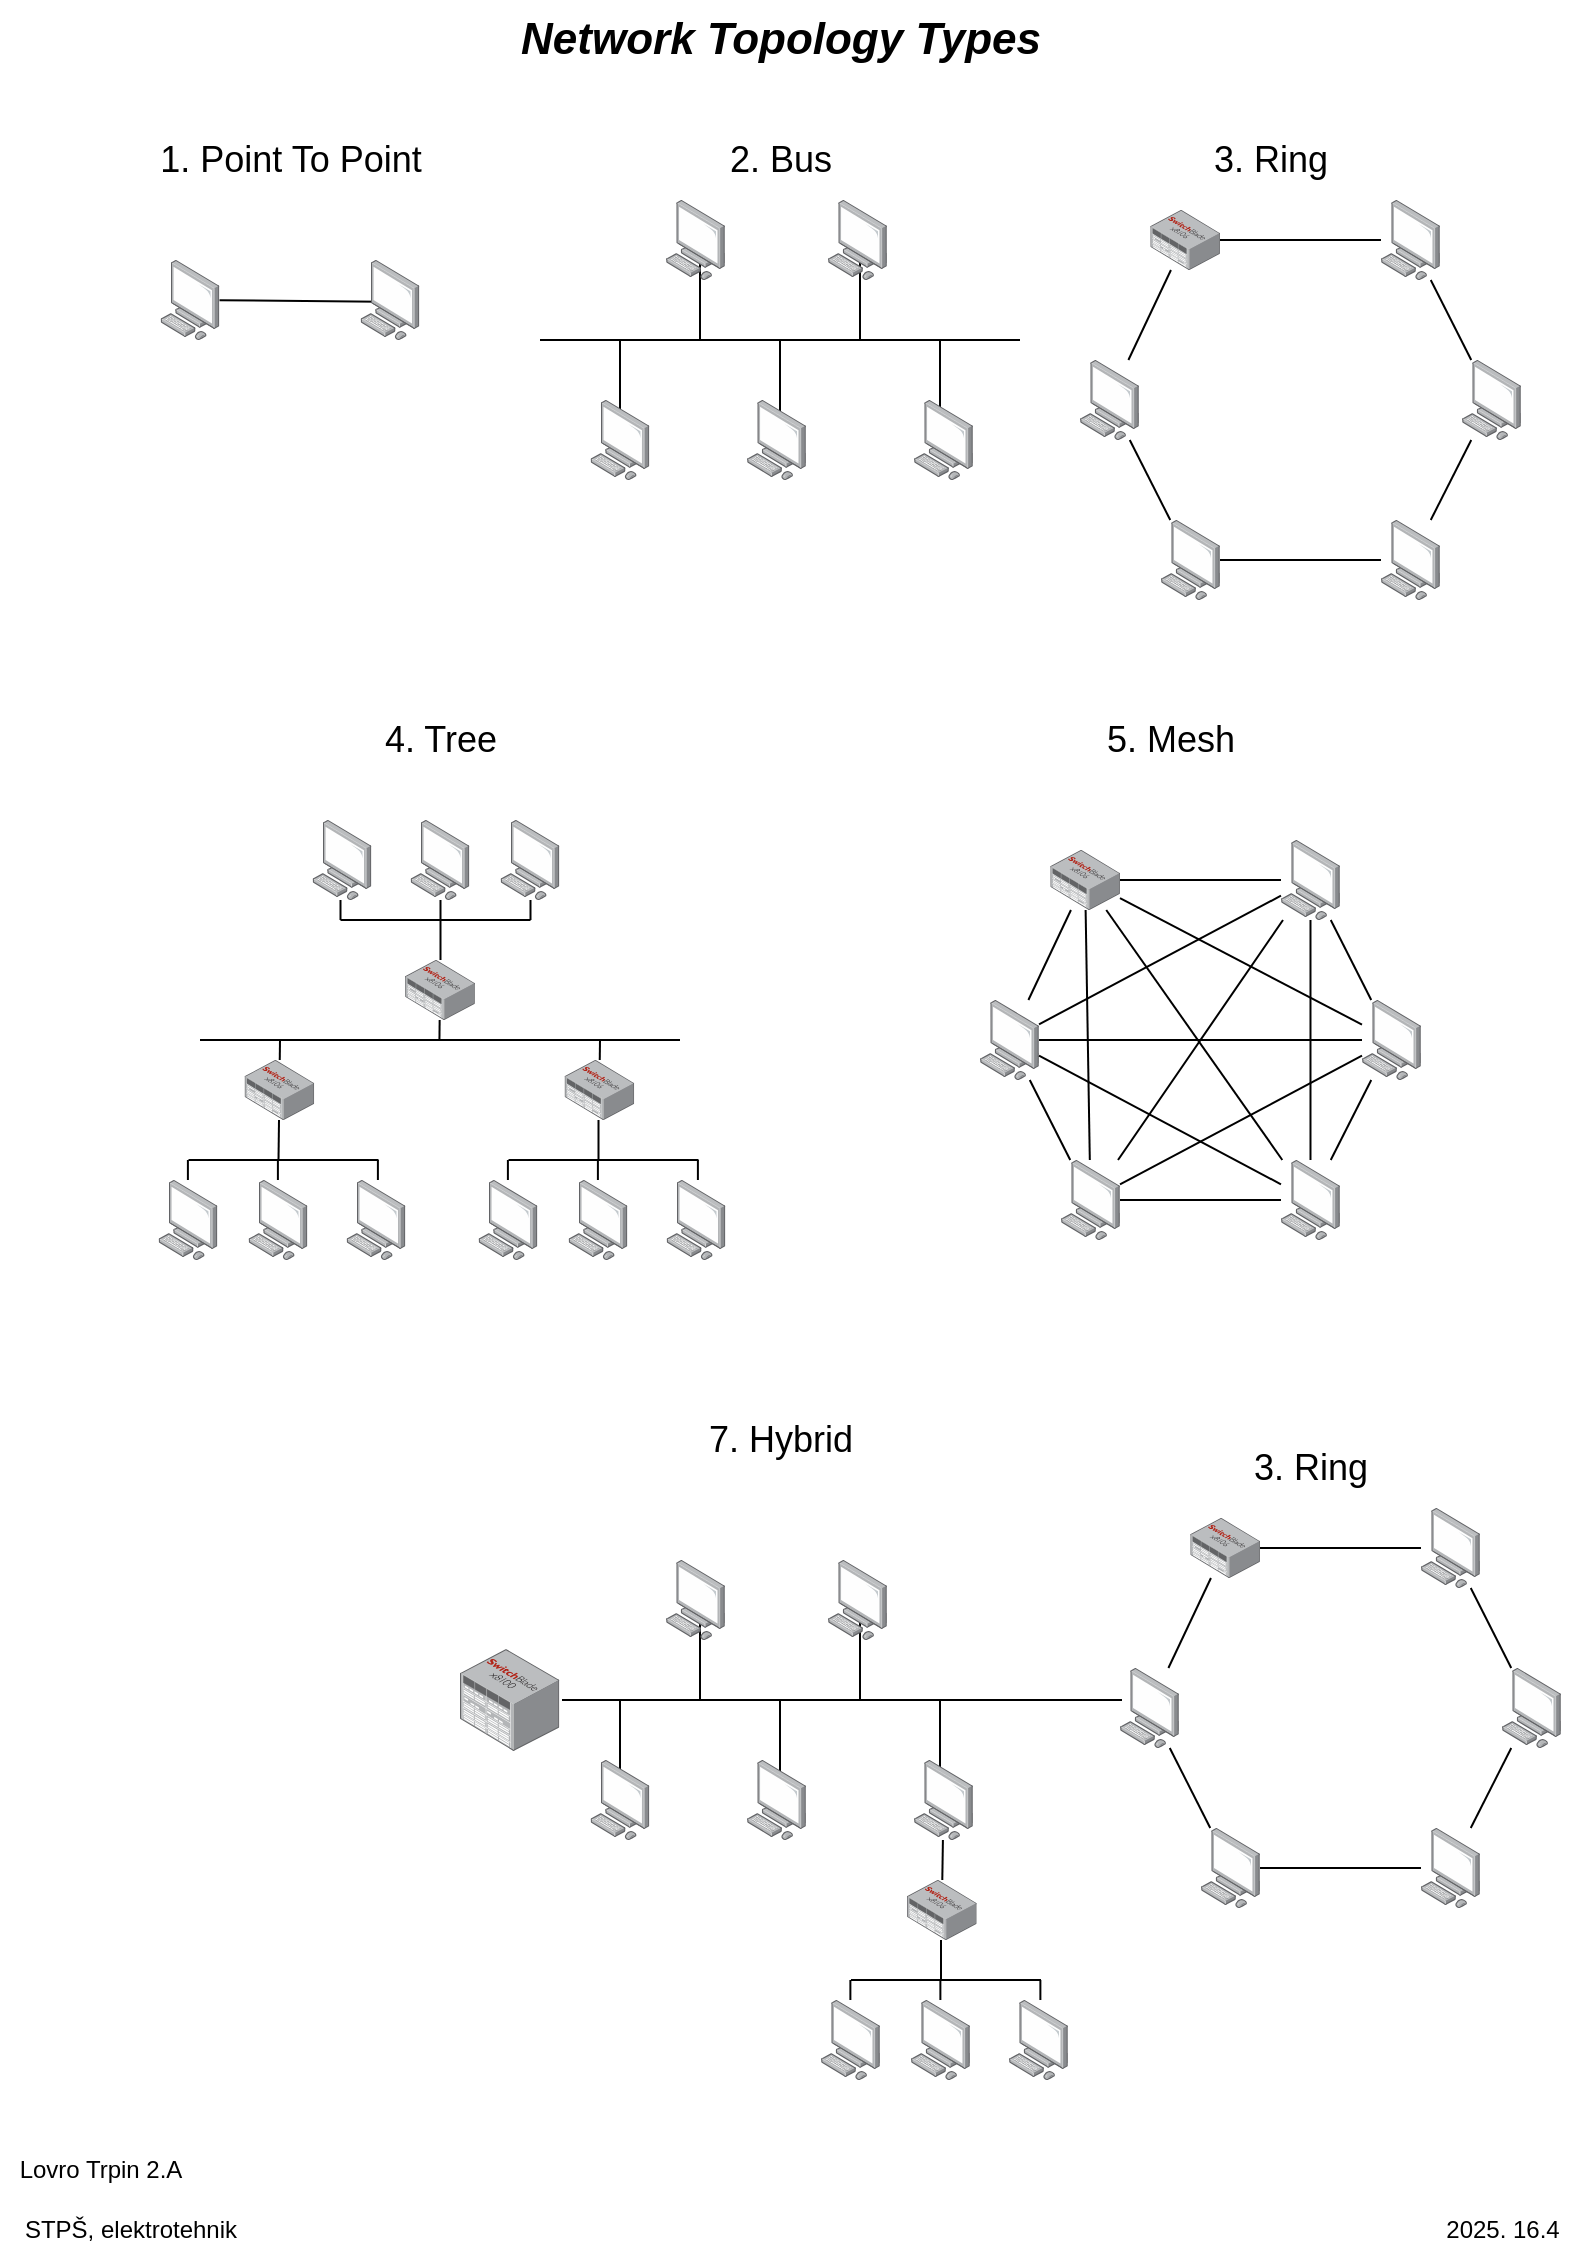 <mxfile version="26.2.12">
  <diagram name="Page-1" id="opfdp-dEq-lyO0Mdz7MI">
    <mxGraphModel dx="1503" dy="782" grid="1" gridSize="10" guides="1" tooltips="1" connect="1" arrows="1" fold="1" page="1" pageScale="1" pageWidth="827" pageHeight="1169" math="0" shadow="0">
      <root>
        <mxCell id="0" />
        <mxCell id="1" parent="0" />
        <mxCell id="h4ZPedd_NQfEWY4n9eUm-1" value="&lt;b&gt;&lt;font style=&quot;font-size: 22px; color: light-dark(rgb(0, 0, 0), rgb(0, 127, 255));&quot;&gt;&lt;i&gt;Network Topology Types&lt;/i&gt;&lt;/font&gt;&lt;/b&gt;" style="text;html=1;align=center;verticalAlign=middle;resizable=0;points=[];autosize=1;strokeColor=none;fillColor=none;" parent="1" vertex="1">
          <mxGeometry x="260" y="20" width="280" height="40" as="geometry" />
        </mxCell>
        <mxCell id="h4ZPedd_NQfEWY4n9eUm-2" value="&lt;font style=&quot;font-size: 18px;&quot;&gt;1. Point To Point&lt;/font&gt;" style="text;html=1;align=center;verticalAlign=middle;resizable=0;points=[];autosize=1;strokeColor=none;fillColor=none;" parent="1" vertex="1">
          <mxGeometry x="80" y="80" width="150" height="40" as="geometry" />
        </mxCell>
        <mxCell id="h4ZPedd_NQfEWY4n9eUm-5" value="&lt;span style=&quot;font-size: 18px;&quot;&gt;2. Bus&lt;/span&gt;" style="text;html=1;align=center;verticalAlign=middle;resizable=0;points=[];autosize=1;strokeColor=none;fillColor=none;" parent="1" vertex="1">
          <mxGeometry x="365" y="80" width="70" height="40" as="geometry" />
        </mxCell>
        <mxCell id="h4ZPedd_NQfEWY4n9eUm-7" value="&lt;span style=&quot;font-size: 18px;&quot;&gt;3. Ring&lt;/span&gt;" style="text;html=1;align=center;verticalAlign=middle;resizable=0;points=[];autosize=1;strokeColor=none;fillColor=none;" parent="1" vertex="1">
          <mxGeometry x="605" y="80" width="80" height="40" as="geometry" />
        </mxCell>
        <mxCell id="h4ZPedd_NQfEWY4n9eUm-8" value="" style="image;points=[];aspect=fixed;html=1;align=center;shadow=0;dashed=0;image=img/lib/allied_telesis/computer_and_terminals/Personal_Computer.svg;" parent="1" vertex="1">
          <mxGeometry x="90.25" y="150" width="29.51" height="40" as="geometry" />
        </mxCell>
        <mxCell id="h4ZPedd_NQfEWY4n9eUm-10" value="" style="endArrow=none;html=1;rounded=0;" parent="1" source="h4ZPedd_NQfEWY4n9eUm-8" edge="1">
          <mxGeometry width="50" height="50" relative="1" as="geometry">
            <mxPoint x="100.25" y="300" as="sourcePoint" />
            <mxPoint x="200.25" y="170.9" as="targetPoint" />
          </mxGeometry>
        </mxCell>
        <mxCell id="LGrKHol-IDdfTOCO9Mpc-9" value="" style="image;points=[];aspect=fixed;html=1;align=center;shadow=0;dashed=0;image=img/lib/allied_telesis/computer_and_terminals/Personal_Computer.svg;" vertex="1" parent="1">
          <mxGeometry x="190.25" y="150" width="29.51" height="40" as="geometry" />
        </mxCell>
        <mxCell id="LGrKHol-IDdfTOCO9Mpc-17" value="" style="group" vertex="1" connectable="0" parent="1">
          <mxGeometry x="280" y="120" width="240" height="140" as="geometry" />
        </mxCell>
        <mxCell id="LGrKHol-IDdfTOCO9Mpc-2" value="" style="endArrow=none;html=1;rounded=0;" edge="1" parent="LGrKHol-IDdfTOCO9Mpc-17">
          <mxGeometry width="50" height="50" relative="1" as="geometry">
            <mxPoint y="70" as="sourcePoint" />
            <mxPoint x="240" y="70" as="targetPoint" />
          </mxGeometry>
        </mxCell>
        <mxCell id="LGrKHol-IDdfTOCO9Mpc-3" value="" style="endArrow=none;html=1;rounded=0;" edge="1" parent="LGrKHol-IDdfTOCO9Mpc-17" source="LGrKHol-IDdfTOCO9Mpc-10">
          <mxGeometry width="50" height="50" relative="1" as="geometry">
            <mxPoint x="40" y="110" as="sourcePoint" />
            <mxPoint x="40" y="70" as="targetPoint" />
          </mxGeometry>
        </mxCell>
        <mxCell id="LGrKHol-IDdfTOCO9Mpc-4" value="" style="endArrow=none;html=1;rounded=0;" edge="1" parent="LGrKHol-IDdfTOCO9Mpc-17">
          <mxGeometry width="50" height="50" relative="1" as="geometry">
            <mxPoint x="80" y="70" as="sourcePoint" />
            <mxPoint x="80" y="30" as="targetPoint" />
          </mxGeometry>
        </mxCell>
        <mxCell id="LGrKHol-IDdfTOCO9Mpc-5" value="" style="endArrow=none;html=1;rounded=0;" edge="1" parent="LGrKHol-IDdfTOCO9Mpc-17">
          <mxGeometry width="50" height="50" relative="1" as="geometry">
            <mxPoint x="120" y="110" as="sourcePoint" />
            <mxPoint x="120" y="70" as="targetPoint" />
          </mxGeometry>
        </mxCell>
        <mxCell id="LGrKHol-IDdfTOCO9Mpc-6" value="" style="endArrow=none;html=1;rounded=0;" edge="1" parent="LGrKHol-IDdfTOCO9Mpc-17">
          <mxGeometry width="50" height="50" relative="1" as="geometry">
            <mxPoint x="160" y="70" as="sourcePoint" />
            <mxPoint x="160" y="30" as="targetPoint" />
          </mxGeometry>
        </mxCell>
        <mxCell id="LGrKHol-IDdfTOCO9Mpc-7" value="" style="endArrow=none;html=1;rounded=0;" edge="1" parent="LGrKHol-IDdfTOCO9Mpc-17">
          <mxGeometry width="50" height="50" relative="1" as="geometry">
            <mxPoint x="200" y="110" as="sourcePoint" />
            <mxPoint x="200" y="70" as="targetPoint" />
          </mxGeometry>
        </mxCell>
        <mxCell id="LGrKHol-IDdfTOCO9Mpc-11" value="" style="endArrow=none;html=1;rounded=0;" edge="1" parent="LGrKHol-IDdfTOCO9Mpc-17" target="LGrKHol-IDdfTOCO9Mpc-10">
          <mxGeometry width="50" height="50" relative="1" as="geometry">
            <mxPoint x="40" y="110" as="sourcePoint" />
            <mxPoint x="40" y="70" as="targetPoint" />
          </mxGeometry>
        </mxCell>
        <mxCell id="LGrKHol-IDdfTOCO9Mpc-10" value="" style="image;points=[];aspect=fixed;html=1;align=center;shadow=0;dashed=0;image=img/lib/allied_telesis/computer_and_terminals/Personal_Computer.svg;" vertex="1" parent="LGrKHol-IDdfTOCO9Mpc-17">
          <mxGeometry x="25.24" y="100" width="29.51" height="40" as="geometry" />
        </mxCell>
        <mxCell id="LGrKHol-IDdfTOCO9Mpc-13" value="" style="image;points=[];aspect=fixed;html=1;align=center;shadow=0;dashed=0;image=img/lib/allied_telesis/computer_and_terminals/Personal_Computer.svg;" vertex="1" parent="LGrKHol-IDdfTOCO9Mpc-17">
          <mxGeometry x="103.51" y="100" width="29.51" height="40" as="geometry" />
        </mxCell>
        <mxCell id="LGrKHol-IDdfTOCO9Mpc-14" value="" style="image;points=[];aspect=fixed;html=1;align=center;shadow=0;dashed=0;image=img/lib/allied_telesis/computer_and_terminals/Personal_Computer.svg;" vertex="1" parent="LGrKHol-IDdfTOCO9Mpc-17">
          <mxGeometry x="187" y="100" width="29.51" height="40" as="geometry" />
        </mxCell>
        <mxCell id="LGrKHol-IDdfTOCO9Mpc-15" value="" style="image;points=[];aspect=fixed;html=1;align=center;shadow=0;dashed=0;image=img/lib/allied_telesis/computer_and_terminals/Personal_Computer.svg;" vertex="1" parent="LGrKHol-IDdfTOCO9Mpc-17">
          <mxGeometry x="63" width="29.51" height="40" as="geometry" />
        </mxCell>
        <mxCell id="LGrKHol-IDdfTOCO9Mpc-16" value="" style="image;points=[];aspect=fixed;html=1;align=center;shadow=0;dashed=0;image=img/lib/allied_telesis/computer_and_terminals/Personal_Computer.svg;" vertex="1" parent="LGrKHol-IDdfTOCO9Mpc-17">
          <mxGeometry x="144" width="29.51" height="40" as="geometry" />
        </mxCell>
        <mxCell id="LGrKHol-IDdfTOCO9Mpc-36" value="" style="group" vertex="1" connectable="0" parent="1">
          <mxGeometry x="550" y="120" width="220.51" height="200" as="geometry" />
        </mxCell>
        <mxCell id="LGrKHol-IDdfTOCO9Mpc-24" value="" style="image;points=[];aspect=fixed;html=1;align=center;shadow=0;dashed=0;image=img/lib/allied_telesis/computer_and_terminals/Personal_Computer.svg;" vertex="1" parent="LGrKHol-IDdfTOCO9Mpc-36">
          <mxGeometry y="80" width="29.51" height="40" as="geometry" />
        </mxCell>
        <mxCell id="LGrKHol-IDdfTOCO9Mpc-25" value="" style="image;points=[];aspect=fixed;html=1;align=center;shadow=0;dashed=0;image=img/lib/allied_telesis/computer_and_terminals/Personal_Computer.svg;" vertex="1" parent="LGrKHol-IDdfTOCO9Mpc-36">
          <mxGeometry x="40.49" y="160" width="29.51" height="40" as="geometry" />
        </mxCell>
        <mxCell id="LGrKHol-IDdfTOCO9Mpc-26" value="" style="image;points=[];aspect=fixed;html=1;align=center;shadow=0;dashed=0;image=img/lib/allied_telesis/computer_and_terminals/Personal_Computer.svg;" vertex="1" parent="LGrKHol-IDdfTOCO9Mpc-36">
          <mxGeometry x="150.49" y="160" width="29.51" height="40" as="geometry" />
        </mxCell>
        <mxCell id="LGrKHol-IDdfTOCO9Mpc-27" value="" style="image;points=[];aspect=fixed;html=1;align=center;shadow=0;dashed=0;image=img/lib/allied_telesis/computer_and_terminals/Personal_Computer.svg;" vertex="1" parent="LGrKHol-IDdfTOCO9Mpc-36">
          <mxGeometry x="191" y="80" width="29.51" height="40" as="geometry" />
        </mxCell>
        <mxCell id="LGrKHol-IDdfTOCO9Mpc-28" value="" style="image;points=[];aspect=fixed;html=1;align=center;shadow=0;dashed=0;image=img/lib/allied_telesis/computer_and_terminals/Personal_Computer.svg;" vertex="1" parent="LGrKHol-IDdfTOCO9Mpc-36">
          <mxGeometry x="150.49" width="29.51" height="40" as="geometry" />
        </mxCell>
        <mxCell id="LGrKHol-IDdfTOCO9Mpc-29" value="" style="image;points=[];aspect=fixed;html=1;align=center;shadow=0;dashed=0;image=img/lib/allied_telesis/switch/Modular_Switch_SBx8106.svg;" vertex="1" parent="LGrKHol-IDdfTOCO9Mpc-36">
          <mxGeometry x="35.12" y="5" width="34.88" height="30" as="geometry" />
        </mxCell>
        <mxCell id="LGrKHol-IDdfTOCO9Mpc-30" value="" style="endArrow=none;html=1;rounded=0;" edge="1" parent="LGrKHol-IDdfTOCO9Mpc-36" source="LGrKHol-IDdfTOCO9Mpc-24" target="LGrKHol-IDdfTOCO9Mpc-29">
          <mxGeometry width="50" height="50" relative="1" as="geometry">
            <mxPoint x="1" y="70" as="sourcePoint" />
            <mxPoint x="81" y="80" as="targetPoint" />
          </mxGeometry>
        </mxCell>
        <mxCell id="LGrKHol-IDdfTOCO9Mpc-31" value="" style="endArrow=none;html=1;rounded=0;" edge="1" parent="LGrKHol-IDdfTOCO9Mpc-36" source="LGrKHol-IDdfTOCO9Mpc-25" target="LGrKHol-IDdfTOCO9Mpc-24">
          <mxGeometry width="50" height="50" relative="1" as="geometry">
            <mxPoint x="-79" y="210" as="sourcePoint" />
            <mxPoint x="-29" y="160" as="targetPoint" />
          </mxGeometry>
        </mxCell>
        <mxCell id="LGrKHol-IDdfTOCO9Mpc-32" value="" style="endArrow=none;html=1;rounded=0;" edge="1" parent="LGrKHol-IDdfTOCO9Mpc-36" source="LGrKHol-IDdfTOCO9Mpc-25" target="LGrKHol-IDdfTOCO9Mpc-26">
          <mxGeometry width="50" height="50" relative="1" as="geometry">
            <mxPoint x="91" y="300" as="sourcePoint" />
            <mxPoint x="141" y="250" as="targetPoint" />
          </mxGeometry>
        </mxCell>
        <mxCell id="LGrKHol-IDdfTOCO9Mpc-33" value="" style="endArrow=none;html=1;rounded=0;" edge="1" parent="LGrKHol-IDdfTOCO9Mpc-36" source="LGrKHol-IDdfTOCO9Mpc-26" target="LGrKHol-IDdfTOCO9Mpc-27">
          <mxGeometry width="50" height="50" relative="1" as="geometry">
            <mxPoint x="211" y="200" as="sourcePoint" />
            <mxPoint x="261" y="150" as="targetPoint" />
          </mxGeometry>
        </mxCell>
        <mxCell id="LGrKHol-IDdfTOCO9Mpc-34" value="" style="endArrow=none;html=1;rounded=0;" edge="1" parent="LGrKHol-IDdfTOCO9Mpc-36" source="LGrKHol-IDdfTOCO9Mpc-27" target="LGrKHol-IDdfTOCO9Mpc-28">
          <mxGeometry width="50" height="50" relative="1" as="geometry">
            <mxPoint x="151" y="110" as="sourcePoint" />
            <mxPoint x="201" y="60" as="targetPoint" />
          </mxGeometry>
        </mxCell>
        <mxCell id="LGrKHol-IDdfTOCO9Mpc-35" value="" style="endArrow=none;html=1;rounded=0;" edge="1" parent="LGrKHol-IDdfTOCO9Mpc-36" source="LGrKHol-IDdfTOCO9Mpc-29" target="LGrKHol-IDdfTOCO9Mpc-28">
          <mxGeometry width="50" height="50" relative="1" as="geometry">
            <mxPoint x="-9" y="90" as="sourcePoint" />
            <mxPoint x="41" y="40" as="targetPoint" />
          </mxGeometry>
        </mxCell>
        <mxCell id="LGrKHol-IDdfTOCO9Mpc-37" value="&lt;span style=&quot;font-size: 18px;&quot;&gt;4. Tree&lt;/span&gt;" style="text;html=1;align=center;verticalAlign=middle;resizable=0;points=[];autosize=1;strokeColor=none;fillColor=none;" vertex="1" parent="1">
          <mxGeometry x="190.25" y="370" width="80" height="40" as="geometry" />
        </mxCell>
        <mxCell id="LGrKHol-IDdfTOCO9Mpc-87" value="" style="group" vertex="1" connectable="0" parent="1">
          <mxGeometry x="110" y="430" width="261.76" height="220" as="geometry" />
        </mxCell>
        <mxCell id="LGrKHol-IDdfTOCO9Mpc-39" value="" style="group" vertex="1" connectable="0" parent="LGrKHol-IDdfTOCO9Mpc-87">
          <mxGeometry y="40" width="261.76" height="180" as="geometry" />
        </mxCell>
        <mxCell id="LGrKHol-IDdfTOCO9Mpc-40" value="" style="endArrow=none;html=1;rounded=0;" edge="1" parent="LGrKHol-IDdfTOCO9Mpc-39">
          <mxGeometry width="50" height="50" relative="1" as="geometry">
            <mxPoint y="70" as="sourcePoint" />
            <mxPoint x="240" y="70" as="targetPoint" />
          </mxGeometry>
        </mxCell>
        <mxCell id="LGrKHol-IDdfTOCO9Mpc-41" value="" style="endArrow=none;html=1;rounded=0;" edge="1" parent="LGrKHol-IDdfTOCO9Mpc-39" source="LGrKHol-IDdfTOCO9Mpc-63">
          <mxGeometry width="50" height="50" relative="1" as="geometry">
            <mxPoint x="39.997" y="100" as="sourcePoint" />
            <mxPoint x="40" y="70" as="targetPoint" />
          </mxGeometry>
        </mxCell>
        <mxCell id="LGrKHol-IDdfTOCO9Mpc-45" value="" style="endArrow=none;html=1;rounded=0;" edge="1" parent="LGrKHol-IDdfTOCO9Mpc-39" source="LGrKHol-IDdfTOCO9Mpc-62">
          <mxGeometry width="50" height="50" relative="1" as="geometry">
            <mxPoint x="200" y="110" as="sourcePoint" />
            <mxPoint x="200" y="70" as="targetPoint" />
          </mxGeometry>
        </mxCell>
        <mxCell id="LGrKHol-IDdfTOCO9Mpc-59" value="" style="endArrow=none;html=1;rounded=0;" edge="1" parent="LGrKHol-IDdfTOCO9Mpc-39" target="LGrKHol-IDdfTOCO9Mpc-61">
          <mxGeometry width="50" height="50" relative="1" as="geometry">
            <mxPoint x="119.717" y="70" as="sourcePoint" />
            <mxPoint x="119.72" y="40" as="targetPoint" />
          </mxGeometry>
        </mxCell>
        <mxCell id="LGrKHol-IDdfTOCO9Mpc-61" value="" style="image;points=[];aspect=fixed;html=1;align=center;shadow=0;dashed=0;image=img/lib/allied_telesis/switch/Modular_Switch_SBx8106.svg;" vertex="1" parent="LGrKHol-IDdfTOCO9Mpc-39">
          <mxGeometry x="102.56" y="30" width="34.88" height="30" as="geometry" />
        </mxCell>
        <mxCell id="LGrKHol-IDdfTOCO9Mpc-62" value="" style="image;points=[];aspect=fixed;html=1;align=center;shadow=0;dashed=0;image=img/lib/allied_telesis/switch/Modular_Switch_SBx8106.svg;" vertex="1" parent="LGrKHol-IDdfTOCO9Mpc-39">
          <mxGeometry x="182.25" y="80" width="34.88" height="30" as="geometry" />
        </mxCell>
        <mxCell id="LGrKHol-IDdfTOCO9Mpc-63" value="" style="image;points=[];aspect=fixed;html=1;align=center;shadow=0;dashed=0;image=img/lib/allied_telesis/switch/Modular_Switch_SBx8106.svg;" vertex="1" parent="LGrKHol-IDdfTOCO9Mpc-39">
          <mxGeometry x="22.25" y="80" width="34.88" height="30" as="geometry" />
        </mxCell>
        <mxCell id="LGrKHol-IDdfTOCO9Mpc-53" value="" style="image;points=[];aspect=fixed;html=1;align=center;shadow=0;dashed=0;image=img/lib/allied_telesis/computer_and_terminals/Personal_Computer.svg;" vertex="1" parent="LGrKHol-IDdfTOCO9Mpc-39">
          <mxGeometry x="-20.75" y="140" width="29.51" height="40" as="geometry" />
        </mxCell>
        <mxCell id="LGrKHol-IDdfTOCO9Mpc-54" value="" style="image;points=[];aspect=fixed;html=1;align=center;shadow=0;dashed=0;image=img/lib/allied_telesis/computer_and_terminals/Personal_Computer.svg;" vertex="1" parent="LGrKHol-IDdfTOCO9Mpc-39">
          <mxGeometry x="24.25" y="140" width="29.51" height="40" as="geometry" />
        </mxCell>
        <mxCell id="LGrKHol-IDdfTOCO9Mpc-55" value="" style="image;points=[];aspect=fixed;html=1;align=center;shadow=0;dashed=0;image=img/lib/allied_telesis/computer_and_terminals/Personal_Computer.svg;" vertex="1" parent="LGrKHol-IDdfTOCO9Mpc-39">
          <mxGeometry x="73.25" y="140" width="29.51" height="40" as="geometry" />
        </mxCell>
        <mxCell id="LGrKHol-IDdfTOCO9Mpc-64" value="" style="endArrow=none;html=1;rounded=0;" edge="1" parent="LGrKHol-IDdfTOCO9Mpc-39" target="LGrKHol-IDdfTOCO9Mpc-63">
          <mxGeometry width="50" height="50" relative="1" as="geometry">
            <mxPoint x="39.25" y="130" as="sourcePoint" />
            <mxPoint x="-60.75" y="170" as="targetPoint" />
          </mxGeometry>
        </mxCell>
        <mxCell id="LGrKHol-IDdfTOCO9Mpc-65" value="" style="endArrow=none;html=1;rounded=0;" edge="1" parent="LGrKHol-IDdfTOCO9Mpc-39">
          <mxGeometry width="50" height="50" relative="1" as="geometry">
            <mxPoint x="-5.75" y="130" as="sourcePoint" />
            <mxPoint x="89.25" y="130" as="targetPoint" />
          </mxGeometry>
        </mxCell>
        <mxCell id="LGrKHol-IDdfTOCO9Mpc-67" value="" style="endArrow=none;html=1;rounded=0;" edge="1" parent="LGrKHol-IDdfTOCO9Mpc-39">
          <mxGeometry width="50" height="50" relative="1" as="geometry">
            <mxPoint x="-6.05" y="140" as="sourcePoint" />
            <mxPoint x="-6.05" y="130" as="targetPoint" />
          </mxGeometry>
        </mxCell>
        <mxCell id="LGrKHol-IDdfTOCO9Mpc-68" value="" style="endArrow=none;html=1;rounded=0;" edge="1" parent="LGrKHol-IDdfTOCO9Mpc-39">
          <mxGeometry width="50" height="50" relative="1" as="geometry">
            <mxPoint x="38.95" y="140" as="sourcePoint" />
            <mxPoint x="38.95" y="130" as="targetPoint" />
          </mxGeometry>
        </mxCell>
        <mxCell id="LGrKHol-IDdfTOCO9Mpc-69" value="" style="endArrow=none;html=1;rounded=0;" edge="1" parent="LGrKHol-IDdfTOCO9Mpc-39">
          <mxGeometry width="50" height="50" relative="1" as="geometry">
            <mxPoint x="88.95" y="140" as="sourcePoint" />
            <mxPoint x="88.95" y="130" as="targetPoint" />
          </mxGeometry>
        </mxCell>
        <mxCell id="LGrKHol-IDdfTOCO9Mpc-70" value="" style="image;points=[];aspect=fixed;html=1;align=center;shadow=0;dashed=0;image=img/lib/allied_telesis/computer_and_terminals/Personal_Computer.svg;" vertex="1" parent="LGrKHol-IDdfTOCO9Mpc-39">
          <mxGeometry x="139.25" y="140" width="29.51" height="40" as="geometry" />
        </mxCell>
        <mxCell id="LGrKHol-IDdfTOCO9Mpc-71" value="" style="image;points=[];aspect=fixed;html=1;align=center;shadow=0;dashed=0;image=img/lib/allied_telesis/computer_and_terminals/Personal_Computer.svg;" vertex="1" parent="LGrKHol-IDdfTOCO9Mpc-39">
          <mxGeometry x="184.25" y="140" width="29.51" height="40" as="geometry" />
        </mxCell>
        <mxCell id="LGrKHol-IDdfTOCO9Mpc-72" value="" style="image;points=[];aspect=fixed;html=1;align=center;shadow=0;dashed=0;image=img/lib/allied_telesis/computer_and_terminals/Personal_Computer.svg;" vertex="1" parent="LGrKHol-IDdfTOCO9Mpc-39">
          <mxGeometry x="233.25" y="140" width="29.51" height="40" as="geometry" />
        </mxCell>
        <mxCell id="LGrKHol-IDdfTOCO9Mpc-73" value="" style="endArrow=none;html=1;rounded=0;" edge="1" parent="LGrKHol-IDdfTOCO9Mpc-39">
          <mxGeometry width="50" height="50" relative="1" as="geometry">
            <mxPoint x="199.25" y="130" as="sourcePoint" />
            <mxPoint x="199.25" y="110" as="targetPoint" />
          </mxGeometry>
        </mxCell>
        <mxCell id="LGrKHol-IDdfTOCO9Mpc-74" value="" style="endArrow=none;html=1;rounded=0;" edge="1" parent="LGrKHol-IDdfTOCO9Mpc-39">
          <mxGeometry width="50" height="50" relative="1" as="geometry">
            <mxPoint x="154.25" y="130" as="sourcePoint" />
            <mxPoint x="249.25" y="130" as="targetPoint" />
          </mxGeometry>
        </mxCell>
        <mxCell id="LGrKHol-IDdfTOCO9Mpc-75" value="" style="endArrow=none;html=1;rounded=0;" edge="1" parent="LGrKHol-IDdfTOCO9Mpc-39">
          <mxGeometry width="50" height="50" relative="1" as="geometry">
            <mxPoint x="153.95" y="140" as="sourcePoint" />
            <mxPoint x="153.95" y="130" as="targetPoint" />
          </mxGeometry>
        </mxCell>
        <mxCell id="LGrKHol-IDdfTOCO9Mpc-76" value="" style="endArrow=none;html=1;rounded=0;" edge="1" parent="LGrKHol-IDdfTOCO9Mpc-39">
          <mxGeometry width="50" height="50" relative="1" as="geometry">
            <mxPoint x="198.95" y="140" as="sourcePoint" />
            <mxPoint x="198.95" y="130" as="targetPoint" />
          </mxGeometry>
        </mxCell>
        <mxCell id="LGrKHol-IDdfTOCO9Mpc-77" value="" style="endArrow=none;html=1;rounded=0;" edge="1" parent="LGrKHol-IDdfTOCO9Mpc-39">
          <mxGeometry width="50" height="50" relative="1" as="geometry">
            <mxPoint x="248.95" y="140" as="sourcePoint" />
            <mxPoint x="248.95" y="130" as="targetPoint" />
          </mxGeometry>
        </mxCell>
        <mxCell id="LGrKHol-IDdfTOCO9Mpc-86" value="" style="group;rotation=-180;" vertex="1" connectable="0" parent="LGrKHol-IDdfTOCO9Mpc-87">
          <mxGeometry x="56.25" width="123.51" height="70" as="geometry" />
        </mxCell>
        <mxCell id="LGrKHol-IDdfTOCO9Mpc-78" value="" style="image;points=[];aspect=fixed;html=1;align=center;shadow=0;dashed=0;image=img/lib/allied_telesis/computer_and_terminals/Personal_Computer.svg;rotation=0;" vertex="1" parent="LGrKHol-IDdfTOCO9Mpc-86">
          <mxGeometry x="94" width="29.51" height="40" as="geometry" />
        </mxCell>
        <mxCell id="LGrKHol-IDdfTOCO9Mpc-79" value="" style="image;points=[];aspect=fixed;html=1;align=center;shadow=0;dashed=0;image=img/lib/allied_telesis/computer_and_terminals/Personal_Computer.svg;rotation=0;" vertex="1" parent="LGrKHol-IDdfTOCO9Mpc-86">
          <mxGeometry x="49" width="29.51" height="40" as="geometry" />
        </mxCell>
        <mxCell id="LGrKHol-IDdfTOCO9Mpc-80" value="" style="image;points=[];aspect=fixed;html=1;align=center;shadow=0;dashed=0;image=img/lib/allied_telesis/computer_and_terminals/Personal_Computer.svg;rotation=0;" vertex="1" parent="LGrKHol-IDdfTOCO9Mpc-86">
          <mxGeometry width="29.51" height="40" as="geometry" />
        </mxCell>
        <mxCell id="LGrKHol-IDdfTOCO9Mpc-81" value="" style="endArrow=none;html=1;rounded=0;" edge="1" parent="LGrKHol-IDdfTOCO9Mpc-86">
          <mxGeometry width="50" height="50" relative="1" as="geometry">
            <mxPoint x="64" y="50" as="sourcePoint" />
            <mxPoint x="64" y="70" as="targetPoint" />
          </mxGeometry>
        </mxCell>
        <mxCell id="LGrKHol-IDdfTOCO9Mpc-82" value="" style="endArrow=none;html=1;rounded=0;" edge="1" parent="LGrKHol-IDdfTOCO9Mpc-86">
          <mxGeometry width="50" height="50" relative="1" as="geometry">
            <mxPoint x="109" y="50" as="sourcePoint" />
            <mxPoint x="14" y="50" as="targetPoint" />
          </mxGeometry>
        </mxCell>
        <mxCell id="LGrKHol-IDdfTOCO9Mpc-83" value="" style="endArrow=none;html=1;rounded=0;" edge="1" parent="LGrKHol-IDdfTOCO9Mpc-86">
          <mxGeometry width="50" height="50" relative="1" as="geometry">
            <mxPoint x="109" y="40" as="sourcePoint" />
            <mxPoint x="109" y="50" as="targetPoint" />
          </mxGeometry>
        </mxCell>
        <mxCell id="LGrKHol-IDdfTOCO9Mpc-84" value="" style="endArrow=none;html=1;rounded=0;" edge="1" parent="LGrKHol-IDdfTOCO9Mpc-86">
          <mxGeometry width="50" height="50" relative="1" as="geometry">
            <mxPoint x="64" y="40" as="sourcePoint" />
            <mxPoint x="64" y="50" as="targetPoint" />
          </mxGeometry>
        </mxCell>
        <mxCell id="LGrKHol-IDdfTOCO9Mpc-85" value="" style="endArrow=none;html=1;rounded=0;" edge="1" parent="LGrKHol-IDdfTOCO9Mpc-86">
          <mxGeometry width="50" height="50" relative="1" as="geometry">
            <mxPoint x="14" y="40" as="sourcePoint" />
            <mxPoint x="14" y="50" as="targetPoint" />
          </mxGeometry>
        </mxCell>
        <mxCell id="LGrKHol-IDdfTOCO9Mpc-88" value="" style="group" vertex="1" connectable="0" parent="1">
          <mxGeometry x="500" y="440" width="220.51" height="200" as="geometry" />
        </mxCell>
        <mxCell id="LGrKHol-IDdfTOCO9Mpc-89" value="" style="image;points=[];aspect=fixed;html=1;align=center;shadow=0;dashed=0;image=img/lib/allied_telesis/computer_and_terminals/Personal_Computer.svg;" vertex="1" parent="LGrKHol-IDdfTOCO9Mpc-88">
          <mxGeometry y="80" width="29.51" height="40" as="geometry" />
        </mxCell>
        <mxCell id="LGrKHol-IDdfTOCO9Mpc-90" value="" style="image;points=[];aspect=fixed;html=1;align=center;shadow=0;dashed=0;image=img/lib/allied_telesis/computer_and_terminals/Personal_Computer.svg;" vertex="1" parent="LGrKHol-IDdfTOCO9Mpc-88">
          <mxGeometry x="40.49" y="160" width="29.51" height="40" as="geometry" />
        </mxCell>
        <mxCell id="LGrKHol-IDdfTOCO9Mpc-91" value="" style="image;points=[];aspect=fixed;html=1;align=center;shadow=0;dashed=0;image=img/lib/allied_telesis/computer_and_terminals/Personal_Computer.svg;" vertex="1" parent="LGrKHol-IDdfTOCO9Mpc-88">
          <mxGeometry x="150.49" y="160" width="29.51" height="40" as="geometry" />
        </mxCell>
        <mxCell id="LGrKHol-IDdfTOCO9Mpc-92" value="" style="image;points=[];aspect=fixed;html=1;align=center;shadow=0;dashed=0;image=img/lib/allied_telesis/computer_and_terminals/Personal_Computer.svg;" vertex="1" parent="LGrKHol-IDdfTOCO9Mpc-88">
          <mxGeometry x="191" y="80" width="29.51" height="40" as="geometry" />
        </mxCell>
        <mxCell id="LGrKHol-IDdfTOCO9Mpc-93" value="" style="image;points=[];aspect=fixed;html=1;align=center;shadow=0;dashed=0;image=img/lib/allied_telesis/computer_and_terminals/Personal_Computer.svg;" vertex="1" parent="LGrKHol-IDdfTOCO9Mpc-88">
          <mxGeometry x="150.49" width="29.51" height="40" as="geometry" />
        </mxCell>
        <mxCell id="LGrKHol-IDdfTOCO9Mpc-94" value="" style="image;points=[];aspect=fixed;html=1;align=center;shadow=0;dashed=0;image=img/lib/allied_telesis/switch/Modular_Switch_SBx8106.svg;" vertex="1" parent="LGrKHol-IDdfTOCO9Mpc-88">
          <mxGeometry x="35.12" y="5" width="34.88" height="30" as="geometry" />
        </mxCell>
        <mxCell id="LGrKHol-IDdfTOCO9Mpc-95" value="" style="endArrow=none;html=1;rounded=0;" edge="1" parent="LGrKHol-IDdfTOCO9Mpc-88" source="LGrKHol-IDdfTOCO9Mpc-89" target="LGrKHol-IDdfTOCO9Mpc-94">
          <mxGeometry width="50" height="50" relative="1" as="geometry">
            <mxPoint x="1" y="70" as="sourcePoint" />
            <mxPoint x="81" y="80" as="targetPoint" />
          </mxGeometry>
        </mxCell>
        <mxCell id="LGrKHol-IDdfTOCO9Mpc-96" value="" style="endArrow=none;html=1;rounded=0;" edge="1" parent="LGrKHol-IDdfTOCO9Mpc-88" source="LGrKHol-IDdfTOCO9Mpc-90" target="LGrKHol-IDdfTOCO9Mpc-89">
          <mxGeometry width="50" height="50" relative="1" as="geometry">
            <mxPoint x="-79" y="210" as="sourcePoint" />
            <mxPoint x="-29" y="160" as="targetPoint" />
          </mxGeometry>
        </mxCell>
        <mxCell id="LGrKHol-IDdfTOCO9Mpc-97" value="" style="endArrow=none;html=1;rounded=0;" edge="1" parent="LGrKHol-IDdfTOCO9Mpc-88" source="LGrKHol-IDdfTOCO9Mpc-90" target="LGrKHol-IDdfTOCO9Mpc-91">
          <mxGeometry width="50" height="50" relative="1" as="geometry">
            <mxPoint x="91" y="300" as="sourcePoint" />
            <mxPoint x="141" y="250" as="targetPoint" />
          </mxGeometry>
        </mxCell>
        <mxCell id="LGrKHol-IDdfTOCO9Mpc-98" value="" style="endArrow=none;html=1;rounded=0;" edge="1" parent="LGrKHol-IDdfTOCO9Mpc-88" source="LGrKHol-IDdfTOCO9Mpc-91" target="LGrKHol-IDdfTOCO9Mpc-92">
          <mxGeometry width="50" height="50" relative="1" as="geometry">
            <mxPoint x="211" y="200" as="sourcePoint" />
            <mxPoint x="261" y="150" as="targetPoint" />
          </mxGeometry>
        </mxCell>
        <mxCell id="LGrKHol-IDdfTOCO9Mpc-99" value="" style="endArrow=none;html=1;rounded=0;" edge="1" parent="LGrKHol-IDdfTOCO9Mpc-88" source="LGrKHol-IDdfTOCO9Mpc-92" target="LGrKHol-IDdfTOCO9Mpc-93">
          <mxGeometry width="50" height="50" relative="1" as="geometry">
            <mxPoint x="151" y="110" as="sourcePoint" />
            <mxPoint x="201" y="60" as="targetPoint" />
          </mxGeometry>
        </mxCell>
        <mxCell id="LGrKHol-IDdfTOCO9Mpc-100" value="" style="endArrow=none;html=1;rounded=0;" edge="1" parent="LGrKHol-IDdfTOCO9Mpc-88" source="LGrKHol-IDdfTOCO9Mpc-94" target="LGrKHol-IDdfTOCO9Mpc-93">
          <mxGeometry width="50" height="50" relative="1" as="geometry">
            <mxPoint x="-9" y="90" as="sourcePoint" />
            <mxPoint x="41" y="40" as="targetPoint" />
          </mxGeometry>
        </mxCell>
        <mxCell id="LGrKHol-IDdfTOCO9Mpc-101" value="" style="endArrow=none;html=1;rounded=0;" edge="1" parent="LGrKHol-IDdfTOCO9Mpc-88" source="LGrKHol-IDdfTOCO9Mpc-91" target="LGrKHol-IDdfTOCO9Mpc-94">
          <mxGeometry width="50" height="50" relative="1" as="geometry">
            <mxPoint x="-30" y="60" as="sourcePoint" />
            <mxPoint x="20" y="10" as="targetPoint" />
          </mxGeometry>
        </mxCell>
        <mxCell id="LGrKHol-IDdfTOCO9Mpc-102" value="" style="endArrow=none;html=1;rounded=0;" edge="1" parent="LGrKHol-IDdfTOCO9Mpc-88" source="LGrKHol-IDdfTOCO9Mpc-90" target="LGrKHol-IDdfTOCO9Mpc-93">
          <mxGeometry width="50" height="50" relative="1" as="geometry">
            <mxPoint x="290" y="160" as="sourcePoint" />
            <mxPoint x="340" y="110" as="targetPoint" />
          </mxGeometry>
        </mxCell>
        <mxCell id="LGrKHol-IDdfTOCO9Mpc-103" value="" style="endArrow=none;html=1;rounded=0;" edge="1" parent="LGrKHol-IDdfTOCO9Mpc-88" source="LGrKHol-IDdfTOCO9Mpc-92" target="LGrKHol-IDdfTOCO9Mpc-89">
          <mxGeometry width="50" height="50" relative="1" as="geometry">
            <mxPoint x="240" y="140" as="sourcePoint" />
            <mxPoint x="340" y="160" as="targetPoint" />
          </mxGeometry>
        </mxCell>
        <mxCell id="LGrKHol-IDdfTOCO9Mpc-104" value="" style="endArrow=none;html=1;rounded=0;" edge="1" parent="LGrKHol-IDdfTOCO9Mpc-88" source="LGrKHol-IDdfTOCO9Mpc-92" target="LGrKHol-IDdfTOCO9Mpc-90">
          <mxGeometry width="50" height="50" relative="1" as="geometry">
            <mxPoint x="190" y="300" as="sourcePoint" />
            <mxPoint x="240" y="250" as="targetPoint" />
          </mxGeometry>
        </mxCell>
        <mxCell id="LGrKHol-IDdfTOCO9Mpc-105" value="" style="endArrow=none;html=1;rounded=0;" edge="1" parent="LGrKHol-IDdfTOCO9Mpc-88" source="LGrKHol-IDdfTOCO9Mpc-90" target="LGrKHol-IDdfTOCO9Mpc-94">
          <mxGeometry width="50" height="50" relative="1" as="geometry">
            <mxPoint x="130" y="280" as="sourcePoint" />
            <mxPoint x="180" y="230" as="targetPoint" />
          </mxGeometry>
        </mxCell>
        <mxCell id="LGrKHol-IDdfTOCO9Mpc-106" value="" style="endArrow=none;html=1;rounded=0;" edge="1" parent="LGrKHol-IDdfTOCO9Mpc-88" source="LGrKHol-IDdfTOCO9Mpc-93" target="LGrKHol-IDdfTOCO9Mpc-91">
          <mxGeometry width="50" height="50" relative="1" as="geometry">
            <mxPoint x="110" y="300" as="sourcePoint" />
            <mxPoint x="160" y="250" as="targetPoint" />
          </mxGeometry>
        </mxCell>
        <mxCell id="LGrKHol-IDdfTOCO9Mpc-107" value="" style="endArrow=none;html=1;rounded=0;" edge="1" parent="LGrKHol-IDdfTOCO9Mpc-88" source="LGrKHol-IDdfTOCO9Mpc-89" target="LGrKHol-IDdfTOCO9Mpc-93">
          <mxGeometry width="50" height="50" relative="1" as="geometry">
            <mxPoint x="50" y="120" as="sourcePoint" />
            <mxPoint x="100" y="70" as="targetPoint" />
          </mxGeometry>
        </mxCell>
        <mxCell id="LGrKHol-IDdfTOCO9Mpc-108" value="" style="endArrow=none;html=1;rounded=0;" edge="1" parent="LGrKHol-IDdfTOCO9Mpc-88" source="LGrKHol-IDdfTOCO9Mpc-91" target="LGrKHol-IDdfTOCO9Mpc-89">
          <mxGeometry width="50" height="50" relative="1" as="geometry">
            <mxPoint x="60" y="280" as="sourcePoint" />
            <mxPoint x="110" y="230" as="targetPoint" />
          </mxGeometry>
        </mxCell>
        <mxCell id="LGrKHol-IDdfTOCO9Mpc-109" value="" style="endArrow=none;html=1;rounded=0;" edge="1" parent="LGrKHol-IDdfTOCO9Mpc-88" source="LGrKHol-IDdfTOCO9Mpc-94" target="LGrKHol-IDdfTOCO9Mpc-92">
          <mxGeometry width="50" height="50" relative="1" as="geometry">
            <mxPoint x="90" y="270" as="sourcePoint" />
            <mxPoint x="140" y="220" as="targetPoint" />
          </mxGeometry>
        </mxCell>
        <mxCell id="LGrKHol-IDdfTOCO9Mpc-111" value="&lt;span style=&quot;font-size: 18px;&quot;&gt;5. Mesh&lt;/span&gt;" style="text;html=1;align=center;verticalAlign=middle;resizable=0;points=[];autosize=1;strokeColor=none;fillColor=none;" vertex="1" parent="1">
          <mxGeometry x="550" y="370" width="90" height="40" as="geometry" />
        </mxCell>
        <mxCell id="LGrKHol-IDdfTOCO9Mpc-112" value="&lt;span style=&quot;font-size: 18px;&quot;&gt;7. Hybrid&lt;/span&gt;" style="text;html=1;align=center;verticalAlign=middle;resizable=0;points=[];autosize=1;strokeColor=none;fillColor=none;" vertex="1" parent="1">
          <mxGeometry x="350" y="720" width="100" height="40" as="geometry" />
        </mxCell>
        <mxCell id="LGrKHol-IDdfTOCO9Mpc-113" value="" style="group" vertex="1" connectable="0" parent="1">
          <mxGeometry x="280" y="800" width="240" height="140" as="geometry" />
        </mxCell>
        <mxCell id="LGrKHol-IDdfTOCO9Mpc-114" value="" style="endArrow=none;html=1;rounded=0;" edge="1" parent="LGrKHol-IDdfTOCO9Mpc-113">
          <mxGeometry width="50" height="50" relative="1" as="geometry">
            <mxPoint x="11" y="70" as="sourcePoint" />
            <mxPoint x="291" y="70" as="targetPoint" />
          </mxGeometry>
        </mxCell>
        <mxCell id="LGrKHol-IDdfTOCO9Mpc-115" value="" style="endArrow=none;html=1;rounded=0;" edge="1" parent="LGrKHol-IDdfTOCO9Mpc-113" source="LGrKHol-IDdfTOCO9Mpc-121">
          <mxGeometry width="50" height="50" relative="1" as="geometry">
            <mxPoint x="40" y="110" as="sourcePoint" />
            <mxPoint x="40" y="70" as="targetPoint" />
          </mxGeometry>
        </mxCell>
        <mxCell id="LGrKHol-IDdfTOCO9Mpc-116" value="" style="endArrow=none;html=1;rounded=0;" edge="1" parent="LGrKHol-IDdfTOCO9Mpc-113">
          <mxGeometry width="50" height="50" relative="1" as="geometry">
            <mxPoint x="80" y="70" as="sourcePoint" />
            <mxPoint x="80" y="30" as="targetPoint" />
          </mxGeometry>
        </mxCell>
        <mxCell id="LGrKHol-IDdfTOCO9Mpc-117" value="" style="endArrow=none;html=1;rounded=0;" edge="1" parent="LGrKHol-IDdfTOCO9Mpc-113">
          <mxGeometry width="50" height="50" relative="1" as="geometry">
            <mxPoint x="120" y="110" as="sourcePoint" />
            <mxPoint x="120" y="70" as="targetPoint" />
          </mxGeometry>
        </mxCell>
        <mxCell id="LGrKHol-IDdfTOCO9Mpc-118" value="" style="endArrow=none;html=1;rounded=0;" edge="1" parent="LGrKHol-IDdfTOCO9Mpc-113">
          <mxGeometry width="50" height="50" relative="1" as="geometry">
            <mxPoint x="160" y="70" as="sourcePoint" />
            <mxPoint x="160" y="30" as="targetPoint" />
          </mxGeometry>
        </mxCell>
        <mxCell id="LGrKHol-IDdfTOCO9Mpc-119" value="" style="endArrow=none;html=1;rounded=0;" edge="1" parent="LGrKHol-IDdfTOCO9Mpc-113">
          <mxGeometry width="50" height="50" relative="1" as="geometry">
            <mxPoint x="200" y="110" as="sourcePoint" />
            <mxPoint x="200" y="70" as="targetPoint" />
          </mxGeometry>
        </mxCell>
        <mxCell id="LGrKHol-IDdfTOCO9Mpc-120" value="" style="endArrow=none;html=1;rounded=0;" edge="1" parent="LGrKHol-IDdfTOCO9Mpc-113" target="LGrKHol-IDdfTOCO9Mpc-121">
          <mxGeometry width="50" height="50" relative="1" as="geometry">
            <mxPoint x="40" y="110" as="sourcePoint" />
            <mxPoint x="40" y="70" as="targetPoint" />
          </mxGeometry>
        </mxCell>
        <mxCell id="LGrKHol-IDdfTOCO9Mpc-121" value="" style="image;points=[];aspect=fixed;html=1;align=center;shadow=0;dashed=0;image=img/lib/allied_telesis/computer_and_terminals/Personal_Computer.svg;" vertex="1" parent="LGrKHol-IDdfTOCO9Mpc-113">
          <mxGeometry x="25.24" y="100" width="29.51" height="40" as="geometry" />
        </mxCell>
        <mxCell id="LGrKHol-IDdfTOCO9Mpc-122" value="" style="image;points=[];aspect=fixed;html=1;align=center;shadow=0;dashed=0;image=img/lib/allied_telesis/computer_and_terminals/Personal_Computer.svg;" vertex="1" parent="LGrKHol-IDdfTOCO9Mpc-113">
          <mxGeometry x="103.51" y="100" width="29.51" height="40" as="geometry" />
        </mxCell>
        <mxCell id="LGrKHol-IDdfTOCO9Mpc-123" value="" style="image;points=[];aspect=fixed;html=1;align=center;shadow=0;dashed=0;image=img/lib/allied_telesis/computer_and_terminals/Personal_Computer.svg;" vertex="1" parent="LGrKHol-IDdfTOCO9Mpc-113">
          <mxGeometry x="187" y="100" width="29.51" height="40" as="geometry" />
        </mxCell>
        <mxCell id="LGrKHol-IDdfTOCO9Mpc-124" value="" style="image;points=[];aspect=fixed;html=1;align=center;shadow=0;dashed=0;image=img/lib/allied_telesis/computer_and_terminals/Personal_Computer.svg;" vertex="1" parent="LGrKHol-IDdfTOCO9Mpc-113">
          <mxGeometry x="63" width="29.51" height="40" as="geometry" />
        </mxCell>
        <mxCell id="LGrKHol-IDdfTOCO9Mpc-125" value="" style="image;points=[];aspect=fixed;html=1;align=center;shadow=0;dashed=0;image=img/lib/allied_telesis/computer_and_terminals/Personal_Computer.svg;" vertex="1" parent="LGrKHol-IDdfTOCO9Mpc-113">
          <mxGeometry x="144" width="29.51" height="40" as="geometry" />
        </mxCell>
        <mxCell id="LGrKHol-IDdfTOCO9Mpc-126" value="" style="image;points=[];aspect=fixed;html=1;align=center;shadow=0;dashed=0;image=img/lib/allied_telesis/switch/Modular_Switch_SBx8106.svg;" vertex="1" parent="1">
          <mxGeometry x="463.49" y="960" width="34.88" height="30" as="geometry" />
        </mxCell>
        <mxCell id="LGrKHol-IDdfTOCO9Mpc-127" value="" style="image;points=[];aspect=fixed;html=1;align=center;shadow=0;dashed=0;image=img/lib/allied_telesis/computer_and_terminals/Personal_Computer.svg;" vertex="1" parent="1">
          <mxGeometry x="420.49" y="1020" width="29.51" height="40" as="geometry" />
        </mxCell>
        <mxCell id="LGrKHol-IDdfTOCO9Mpc-128" value="" style="image;points=[];aspect=fixed;html=1;align=center;shadow=0;dashed=0;image=img/lib/allied_telesis/computer_and_terminals/Personal_Computer.svg;" vertex="1" parent="1">
          <mxGeometry x="465.49" y="1020" width="29.51" height="40" as="geometry" />
        </mxCell>
        <mxCell id="LGrKHol-IDdfTOCO9Mpc-129" value="" style="image;points=[];aspect=fixed;html=1;align=center;shadow=0;dashed=0;image=img/lib/allied_telesis/computer_and_terminals/Personal_Computer.svg;" vertex="1" parent="1">
          <mxGeometry x="514.49" y="1020" width="29.51" height="40" as="geometry" />
        </mxCell>
        <mxCell id="LGrKHol-IDdfTOCO9Mpc-130" value="" style="endArrow=none;html=1;rounded=0;" edge="1" parent="1">
          <mxGeometry width="50" height="50" relative="1" as="geometry">
            <mxPoint x="480.49" y="1010" as="sourcePoint" />
            <mxPoint x="480.49" y="990" as="targetPoint" />
          </mxGeometry>
        </mxCell>
        <mxCell id="LGrKHol-IDdfTOCO9Mpc-131" value="" style="endArrow=none;html=1;rounded=0;" edge="1" parent="1">
          <mxGeometry width="50" height="50" relative="1" as="geometry">
            <mxPoint x="435.49" y="1010" as="sourcePoint" />
            <mxPoint x="530.49" y="1010" as="targetPoint" />
          </mxGeometry>
        </mxCell>
        <mxCell id="LGrKHol-IDdfTOCO9Mpc-132" value="" style="endArrow=none;html=1;rounded=0;" edge="1" parent="1">
          <mxGeometry width="50" height="50" relative="1" as="geometry">
            <mxPoint x="435.19" y="1020" as="sourcePoint" />
            <mxPoint x="435.19" y="1010" as="targetPoint" />
          </mxGeometry>
        </mxCell>
        <mxCell id="LGrKHol-IDdfTOCO9Mpc-133" value="" style="endArrow=none;html=1;rounded=0;" edge="1" parent="1">
          <mxGeometry width="50" height="50" relative="1" as="geometry">
            <mxPoint x="480.19" y="1020" as="sourcePoint" />
            <mxPoint x="480.19" y="1010" as="targetPoint" />
          </mxGeometry>
        </mxCell>
        <mxCell id="LGrKHol-IDdfTOCO9Mpc-134" value="" style="endArrow=none;html=1;rounded=0;" edge="1" parent="1">
          <mxGeometry width="50" height="50" relative="1" as="geometry">
            <mxPoint x="530.19" y="1020" as="sourcePoint" />
            <mxPoint x="530.19" y="1010" as="targetPoint" />
          </mxGeometry>
        </mxCell>
        <mxCell id="LGrKHol-IDdfTOCO9Mpc-135" value="" style="endArrow=none;html=1;rounded=0;" edge="1" parent="1" source="LGrKHol-IDdfTOCO9Mpc-126" target="LGrKHol-IDdfTOCO9Mpc-123">
          <mxGeometry width="50" height="50" relative="1" as="geometry">
            <mxPoint x="430" y="980" as="sourcePoint" />
            <mxPoint x="480" y="930" as="targetPoint" />
          </mxGeometry>
        </mxCell>
        <mxCell id="LGrKHol-IDdfTOCO9Mpc-136" value="&lt;span style=&quot;font-size: 18px;&quot;&gt;3. Ring&lt;/span&gt;" style="text;html=1;align=center;verticalAlign=middle;resizable=0;points=[];autosize=1;strokeColor=none;fillColor=none;" vertex="1" parent="1">
          <mxGeometry x="625" y="734" width="80" height="40" as="geometry" />
        </mxCell>
        <mxCell id="LGrKHol-IDdfTOCO9Mpc-137" value="" style="group" vertex="1" connectable="0" parent="1">
          <mxGeometry x="570" y="774" width="220.51" height="200" as="geometry" />
        </mxCell>
        <mxCell id="LGrKHol-IDdfTOCO9Mpc-138" value="" style="image;points=[];aspect=fixed;html=1;align=center;shadow=0;dashed=0;image=img/lib/allied_telesis/computer_and_terminals/Personal_Computer.svg;" vertex="1" parent="LGrKHol-IDdfTOCO9Mpc-137">
          <mxGeometry y="80" width="29.51" height="40" as="geometry" />
        </mxCell>
        <mxCell id="LGrKHol-IDdfTOCO9Mpc-139" value="" style="image;points=[];aspect=fixed;html=1;align=center;shadow=0;dashed=0;image=img/lib/allied_telesis/computer_and_terminals/Personal_Computer.svg;" vertex="1" parent="LGrKHol-IDdfTOCO9Mpc-137">
          <mxGeometry x="40.49" y="160" width="29.51" height="40" as="geometry" />
        </mxCell>
        <mxCell id="LGrKHol-IDdfTOCO9Mpc-140" value="" style="image;points=[];aspect=fixed;html=1;align=center;shadow=0;dashed=0;image=img/lib/allied_telesis/computer_and_terminals/Personal_Computer.svg;" vertex="1" parent="LGrKHol-IDdfTOCO9Mpc-137">
          <mxGeometry x="150.49" y="160" width="29.51" height="40" as="geometry" />
        </mxCell>
        <mxCell id="LGrKHol-IDdfTOCO9Mpc-141" value="" style="image;points=[];aspect=fixed;html=1;align=center;shadow=0;dashed=0;image=img/lib/allied_telesis/computer_and_terminals/Personal_Computer.svg;" vertex="1" parent="LGrKHol-IDdfTOCO9Mpc-137">
          <mxGeometry x="191" y="80" width="29.51" height="40" as="geometry" />
        </mxCell>
        <mxCell id="LGrKHol-IDdfTOCO9Mpc-142" value="" style="image;points=[];aspect=fixed;html=1;align=center;shadow=0;dashed=0;image=img/lib/allied_telesis/computer_and_terminals/Personal_Computer.svg;" vertex="1" parent="LGrKHol-IDdfTOCO9Mpc-137">
          <mxGeometry x="150.49" width="29.51" height="40" as="geometry" />
        </mxCell>
        <mxCell id="LGrKHol-IDdfTOCO9Mpc-143" value="" style="image;points=[];aspect=fixed;html=1;align=center;shadow=0;dashed=0;image=img/lib/allied_telesis/switch/Modular_Switch_SBx8106.svg;" vertex="1" parent="LGrKHol-IDdfTOCO9Mpc-137">
          <mxGeometry x="35.12" y="5" width="34.88" height="30" as="geometry" />
        </mxCell>
        <mxCell id="LGrKHol-IDdfTOCO9Mpc-144" value="" style="endArrow=none;html=1;rounded=0;" edge="1" parent="LGrKHol-IDdfTOCO9Mpc-137" source="LGrKHol-IDdfTOCO9Mpc-138" target="LGrKHol-IDdfTOCO9Mpc-143">
          <mxGeometry width="50" height="50" relative="1" as="geometry">
            <mxPoint x="1" y="70" as="sourcePoint" />
            <mxPoint x="81" y="80" as="targetPoint" />
          </mxGeometry>
        </mxCell>
        <mxCell id="LGrKHol-IDdfTOCO9Mpc-145" value="" style="endArrow=none;html=1;rounded=0;" edge="1" parent="LGrKHol-IDdfTOCO9Mpc-137" source="LGrKHol-IDdfTOCO9Mpc-139" target="LGrKHol-IDdfTOCO9Mpc-138">
          <mxGeometry width="50" height="50" relative="1" as="geometry">
            <mxPoint x="-79" y="210" as="sourcePoint" />
            <mxPoint x="-29" y="160" as="targetPoint" />
          </mxGeometry>
        </mxCell>
        <mxCell id="LGrKHol-IDdfTOCO9Mpc-146" value="" style="endArrow=none;html=1;rounded=0;" edge="1" parent="LGrKHol-IDdfTOCO9Mpc-137" source="LGrKHol-IDdfTOCO9Mpc-139" target="LGrKHol-IDdfTOCO9Mpc-140">
          <mxGeometry width="50" height="50" relative="1" as="geometry">
            <mxPoint x="91" y="300" as="sourcePoint" />
            <mxPoint x="141" y="250" as="targetPoint" />
          </mxGeometry>
        </mxCell>
        <mxCell id="LGrKHol-IDdfTOCO9Mpc-147" value="" style="endArrow=none;html=1;rounded=0;" edge="1" parent="LGrKHol-IDdfTOCO9Mpc-137" source="LGrKHol-IDdfTOCO9Mpc-140" target="LGrKHol-IDdfTOCO9Mpc-141">
          <mxGeometry width="50" height="50" relative="1" as="geometry">
            <mxPoint x="211" y="200" as="sourcePoint" />
            <mxPoint x="261" y="150" as="targetPoint" />
          </mxGeometry>
        </mxCell>
        <mxCell id="LGrKHol-IDdfTOCO9Mpc-148" value="" style="endArrow=none;html=1;rounded=0;" edge="1" parent="LGrKHol-IDdfTOCO9Mpc-137" source="LGrKHol-IDdfTOCO9Mpc-141" target="LGrKHol-IDdfTOCO9Mpc-142">
          <mxGeometry width="50" height="50" relative="1" as="geometry">
            <mxPoint x="151" y="110" as="sourcePoint" />
            <mxPoint x="201" y="60" as="targetPoint" />
          </mxGeometry>
        </mxCell>
        <mxCell id="LGrKHol-IDdfTOCO9Mpc-149" value="" style="endArrow=none;html=1;rounded=0;" edge="1" parent="LGrKHol-IDdfTOCO9Mpc-137" source="LGrKHol-IDdfTOCO9Mpc-143" target="LGrKHol-IDdfTOCO9Mpc-142">
          <mxGeometry width="50" height="50" relative="1" as="geometry">
            <mxPoint x="-9" y="90" as="sourcePoint" />
            <mxPoint x="41" y="40" as="targetPoint" />
          </mxGeometry>
        </mxCell>
        <mxCell id="LGrKHol-IDdfTOCO9Mpc-150" value="" style="image;points=[];aspect=fixed;html=1;align=center;shadow=0;dashed=0;image=img/lib/allied_telesis/switch/Modular_Switch_SBx8112.svg;" vertex="1" parent="1">
          <mxGeometry x="240" y="844.5" width="49.67" height="51" as="geometry" />
        </mxCell>
        <mxCell id="LGrKHol-IDdfTOCO9Mpc-151" value="Lovro Trpin 2.A" style="text;html=1;align=center;verticalAlign=middle;resizable=0;points=[];autosize=1;strokeColor=none;fillColor=none;" vertex="1" parent="1">
          <mxGeometry x="10" y="1090" width="100" height="30" as="geometry" />
        </mxCell>
        <mxCell id="LGrKHol-IDdfTOCO9Mpc-152" value="STPŠ, elektrotehnik" style="text;html=1;align=center;verticalAlign=middle;resizable=0;points=[];autosize=1;strokeColor=none;fillColor=none;" vertex="1" parent="1">
          <mxGeometry x="10" y="1120" width="130" height="30" as="geometry" />
        </mxCell>
        <mxCell id="LGrKHol-IDdfTOCO9Mpc-153" value="2025. 16.4" style="text;html=1;align=center;verticalAlign=middle;resizable=0;points=[];autosize=1;strokeColor=none;fillColor=none;" vertex="1" parent="1">
          <mxGeometry x="720.51" y="1120" width="80" height="30" as="geometry" />
        </mxCell>
      </root>
    </mxGraphModel>
  </diagram>
</mxfile>
